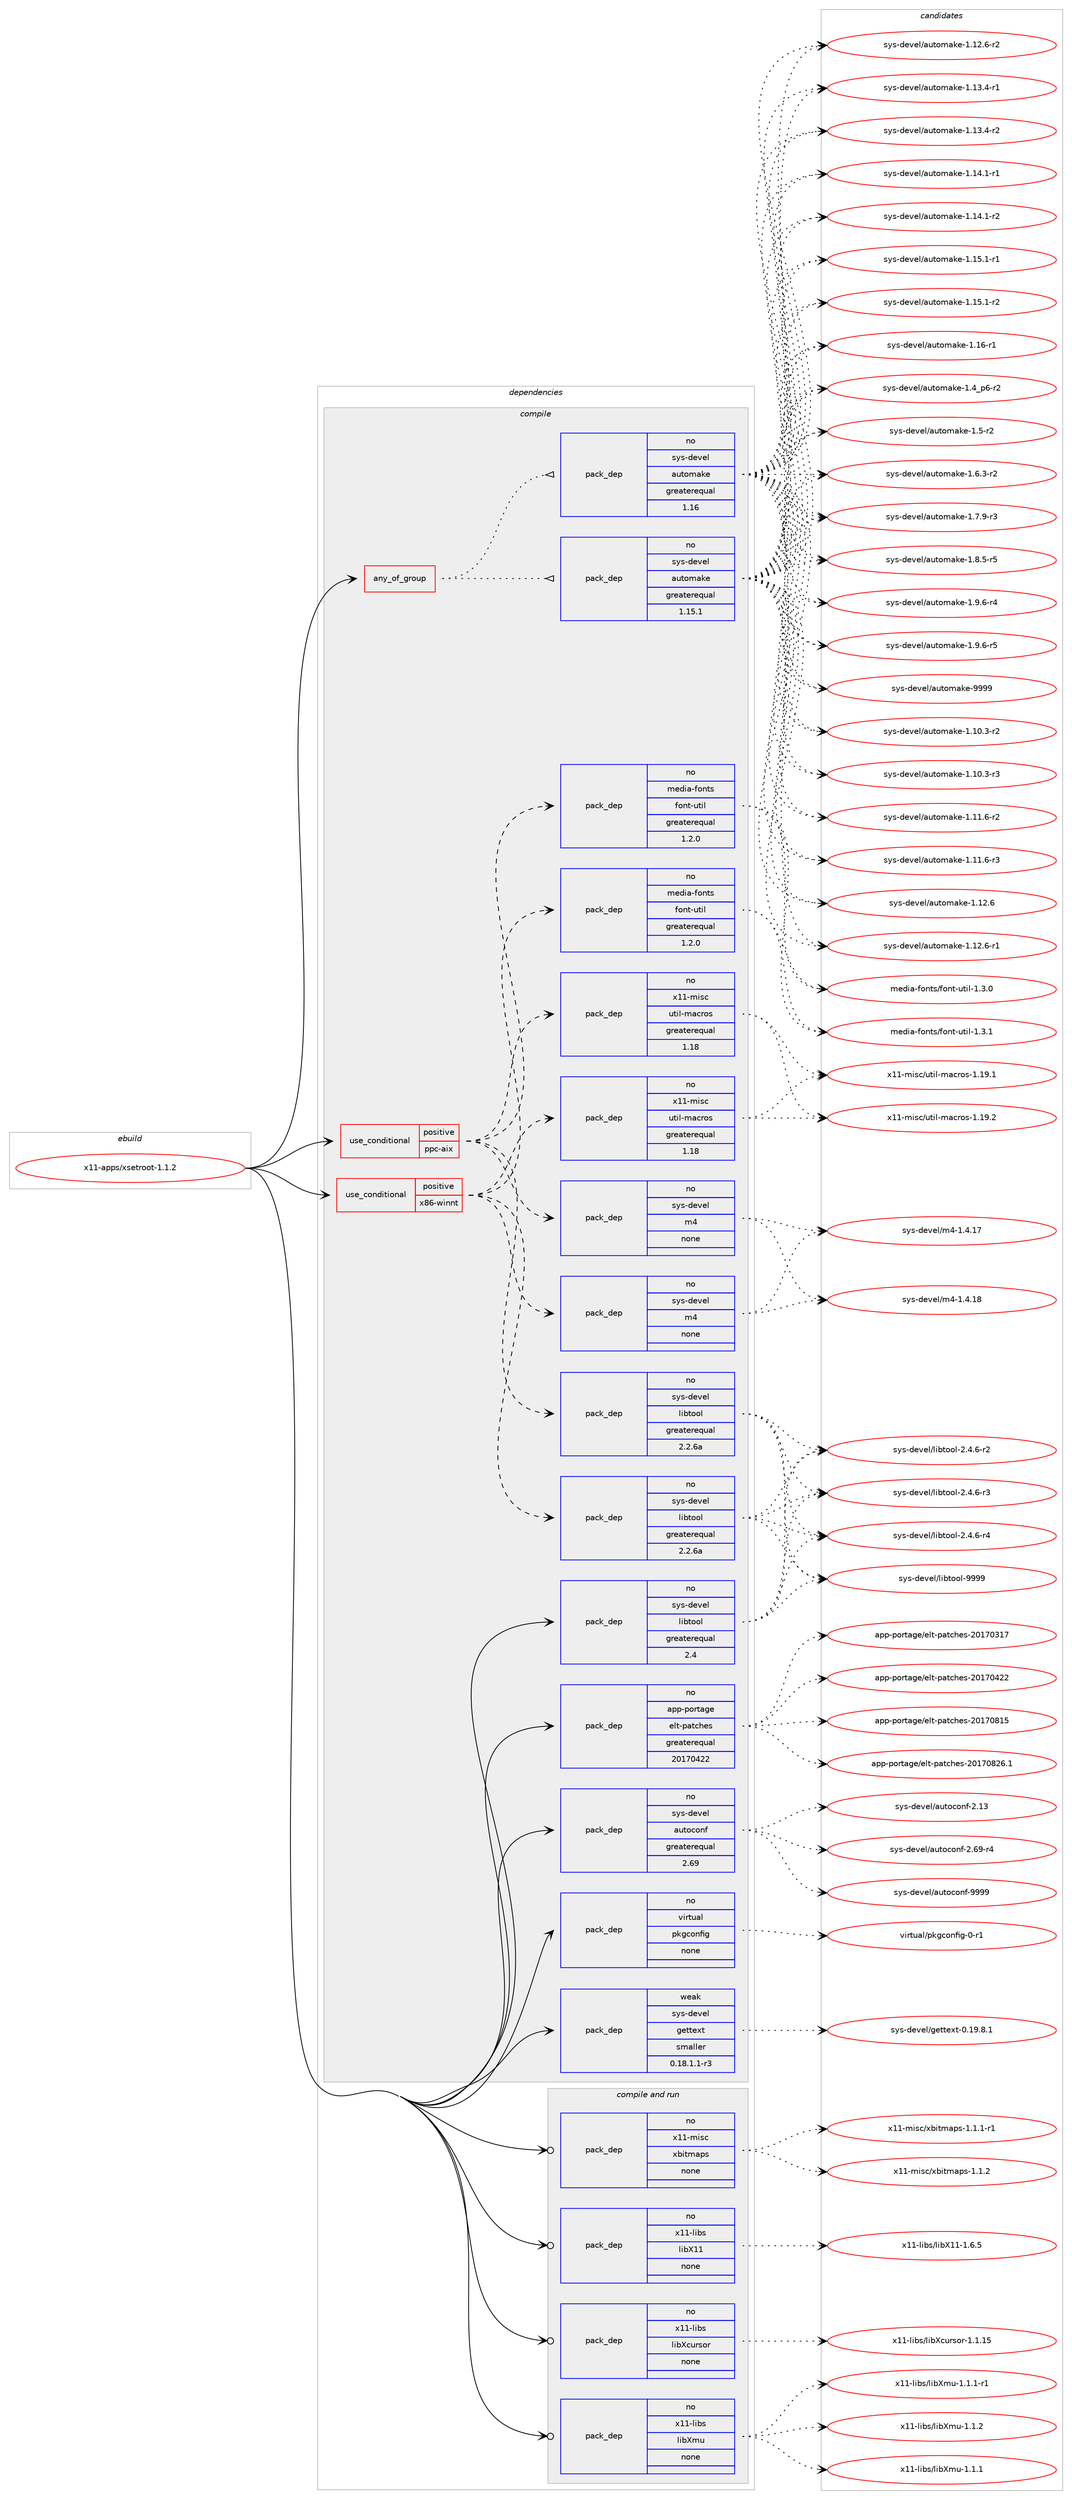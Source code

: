 digraph prolog {

# *************
# Graph options
# *************

newrank=true;
concentrate=true;
compound=true;
graph [rankdir=LR,fontname=Helvetica,fontsize=10,ranksep=1.5];#, ranksep=2.5, nodesep=0.2];
edge  [arrowhead=vee];
node  [fontname=Helvetica,fontsize=10];

# **********
# The ebuild
# **********

subgraph cluster_leftcol {
color=gray;
rank=same;
label=<<i>ebuild</i>>;
id [label="x11-apps/xsetroot-1.1.2", color=red, width=4, href="../x11-apps/xsetroot-1.1.2.svg"];
}

# ****************
# The dependencies
# ****************

subgraph cluster_midcol {
color=gray;
label=<<i>dependencies</i>>;
subgraph cluster_compile {
fillcolor="#eeeeee";
style=filled;
label=<<i>compile</i>>;
subgraph any156 {
dependency8978 [label=<<TABLE BORDER="0" CELLBORDER="1" CELLSPACING="0" CELLPADDING="4"><TR><TD CELLPADDING="10">any_of_group</TD></TR></TABLE>>, shape=none, color=red];subgraph pack7708 {
dependency8979 [label=<<TABLE BORDER="0" CELLBORDER="1" CELLSPACING="0" CELLPADDING="4" WIDTH="220"><TR><TD ROWSPAN="6" CELLPADDING="30">pack_dep</TD></TR><TR><TD WIDTH="110">no</TD></TR><TR><TD>sys-devel</TD></TR><TR><TD>automake</TD></TR><TR><TD>greaterequal</TD></TR><TR><TD>1.16</TD></TR></TABLE>>, shape=none, color=blue];
}
dependency8978:e -> dependency8979:w [weight=20,style="dotted",arrowhead="oinv"];
subgraph pack7709 {
dependency8980 [label=<<TABLE BORDER="0" CELLBORDER="1" CELLSPACING="0" CELLPADDING="4" WIDTH="220"><TR><TD ROWSPAN="6" CELLPADDING="30">pack_dep</TD></TR><TR><TD WIDTH="110">no</TD></TR><TR><TD>sys-devel</TD></TR><TR><TD>automake</TD></TR><TR><TD>greaterequal</TD></TR><TR><TD>1.15.1</TD></TR></TABLE>>, shape=none, color=blue];
}
dependency8978:e -> dependency8980:w [weight=20,style="dotted",arrowhead="oinv"];
}
id:e -> dependency8978:w [weight=20,style="solid",arrowhead="vee"];
subgraph cond1082 {
dependency8981 [label=<<TABLE BORDER="0" CELLBORDER="1" CELLSPACING="0" CELLPADDING="4"><TR><TD ROWSPAN="3" CELLPADDING="10">use_conditional</TD></TR><TR><TD>positive</TD></TR><TR><TD>ppc-aix</TD></TR></TABLE>>, shape=none, color=red];
subgraph pack7710 {
dependency8982 [label=<<TABLE BORDER="0" CELLBORDER="1" CELLSPACING="0" CELLPADDING="4" WIDTH="220"><TR><TD ROWSPAN="6" CELLPADDING="30">pack_dep</TD></TR><TR><TD WIDTH="110">no</TD></TR><TR><TD>sys-devel</TD></TR><TR><TD>libtool</TD></TR><TR><TD>greaterequal</TD></TR><TR><TD>2.2.6a</TD></TR></TABLE>>, shape=none, color=blue];
}
dependency8981:e -> dependency8982:w [weight=20,style="dashed",arrowhead="vee"];
subgraph pack7711 {
dependency8983 [label=<<TABLE BORDER="0" CELLBORDER="1" CELLSPACING="0" CELLPADDING="4" WIDTH="220"><TR><TD ROWSPAN="6" CELLPADDING="30">pack_dep</TD></TR><TR><TD WIDTH="110">no</TD></TR><TR><TD>sys-devel</TD></TR><TR><TD>m4</TD></TR><TR><TD>none</TD></TR><TR><TD></TD></TR></TABLE>>, shape=none, color=blue];
}
dependency8981:e -> dependency8983:w [weight=20,style="dashed",arrowhead="vee"];
subgraph pack7712 {
dependency8984 [label=<<TABLE BORDER="0" CELLBORDER="1" CELLSPACING="0" CELLPADDING="4" WIDTH="220"><TR><TD ROWSPAN="6" CELLPADDING="30">pack_dep</TD></TR><TR><TD WIDTH="110">no</TD></TR><TR><TD>x11-misc</TD></TR><TR><TD>util-macros</TD></TR><TR><TD>greaterequal</TD></TR><TR><TD>1.18</TD></TR></TABLE>>, shape=none, color=blue];
}
dependency8981:e -> dependency8984:w [weight=20,style="dashed",arrowhead="vee"];
subgraph pack7713 {
dependency8985 [label=<<TABLE BORDER="0" CELLBORDER="1" CELLSPACING="0" CELLPADDING="4" WIDTH="220"><TR><TD ROWSPAN="6" CELLPADDING="30">pack_dep</TD></TR><TR><TD WIDTH="110">no</TD></TR><TR><TD>media-fonts</TD></TR><TR><TD>font-util</TD></TR><TR><TD>greaterequal</TD></TR><TR><TD>1.2.0</TD></TR></TABLE>>, shape=none, color=blue];
}
dependency8981:e -> dependency8985:w [weight=20,style="dashed",arrowhead="vee"];
}
id:e -> dependency8981:w [weight=20,style="solid",arrowhead="vee"];
subgraph cond1083 {
dependency8986 [label=<<TABLE BORDER="0" CELLBORDER="1" CELLSPACING="0" CELLPADDING="4"><TR><TD ROWSPAN="3" CELLPADDING="10">use_conditional</TD></TR><TR><TD>positive</TD></TR><TR><TD>x86-winnt</TD></TR></TABLE>>, shape=none, color=red];
subgraph pack7714 {
dependency8987 [label=<<TABLE BORDER="0" CELLBORDER="1" CELLSPACING="0" CELLPADDING="4" WIDTH="220"><TR><TD ROWSPAN="6" CELLPADDING="30">pack_dep</TD></TR><TR><TD WIDTH="110">no</TD></TR><TR><TD>sys-devel</TD></TR><TR><TD>libtool</TD></TR><TR><TD>greaterequal</TD></TR><TR><TD>2.2.6a</TD></TR></TABLE>>, shape=none, color=blue];
}
dependency8986:e -> dependency8987:w [weight=20,style="dashed",arrowhead="vee"];
subgraph pack7715 {
dependency8988 [label=<<TABLE BORDER="0" CELLBORDER="1" CELLSPACING="0" CELLPADDING="4" WIDTH="220"><TR><TD ROWSPAN="6" CELLPADDING="30">pack_dep</TD></TR><TR><TD WIDTH="110">no</TD></TR><TR><TD>sys-devel</TD></TR><TR><TD>m4</TD></TR><TR><TD>none</TD></TR><TR><TD></TD></TR></TABLE>>, shape=none, color=blue];
}
dependency8986:e -> dependency8988:w [weight=20,style="dashed",arrowhead="vee"];
subgraph pack7716 {
dependency8989 [label=<<TABLE BORDER="0" CELLBORDER="1" CELLSPACING="0" CELLPADDING="4" WIDTH="220"><TR><TD ROWSPAN="6" CELLPADDING="30">pack_dep</TD></TR><TR><TD WIDTH="110">no</TD></TR><TR><TD>x11-misc</TD></TR><TR><TD>util-macros</TD></TR><TR><TD>greaterequal</TD></TR><TR><TD>1.18</TD></TR></TABLE>>, shape=none, color=blue];
}
dependency8986:e -> dependency8989:w [weight=20,style="dashed",arrowhead="vee"];
subgraph pack7717 {
dependency8990 [label=<<TABLE BORDER="0" CELLBORDER="1" CELLSPACING="0" CELLPADDING="4" WIDTH="220"><TR><TD ROWSPAN="6" CELLPADDING="30">pack_dep</TD></TR><TR><TD WIDTH="110">no</TD></TR><TR><TD>media-fonts</TD></TR><TR><TD>font-util</TD></TR><TR><TD>greaterequal</TD></TR><TR><TD>1.2.0</TD></TR></TABLE>>, shape=none, color=blue];
}
dependency8986:e -> dependency8990:w [weight=20,style="dashed",arrowhead="vee"];
}
id:e -> dependency8986:w [weight=20,style="solid",arrowhead="vee"];
subgraph pack7718 {
dependency8991 [label=<<TABLE BORDER="0" CELLBORDER="1" CELLSPACING="0" CELLPADDING="4" WIDTH="220"><TR><TD ROWSPAN="6" CELLPADDING="30">pack_dep</TD></TR><TR><TD WIDTH="110">no</TD></TR><TR><TD>app-portage</TD></TR><TR><TD>elt-patches</TD></TR><TR><TD>greaterequal</TD></TR><TR><TD>20170422</TD></TR></TABLE>>, shape=none, color=blue];
}
id:e -> dependency8991:w [weight=20,style="solid",arrowhead="vee"];
subgraph pack7719 {
dependency8992 [label=<<TABLE BORDER="0" CELLBORDER="1" CELLSPACING="0" CELLPADDING="4" WIDTH="220"><TR><TD ROWSPAN="6" CELLPADDING="30">pack_dep</TD></TR><TR><TD WIDTH="110">no</TD></TR><TR><TD>sys-devel</TD></TR><TR><TD>autoconf</TD></TR><TR><TD>greaterequal</TD></TR><TR><TD>2.69</TD></TR></TABLE>>, shape=none, color=blue];
}
id:e -> dependency8992:w [weight=20,style="solid",arrowhead="vee"];
subgraph pack7720 {
dependency8993 [label=<<TABLE BORDER="0" CELLBORDER="1" CELLSPACING="0" CELLPADDING="4" WIDTH="220"><TR><TD ROWSPAN="6" CELLPADDING="30">pack_dep</TD></TR><TR><TD WIDTH="110">no</TD></TR><TR><TD>sys-devel</TD></TR><TR><TD>libtool</TD></TR><TR><TD>greaterequal</TD></TR><TR><TD>2.4</TD></TR></TABLE>>, shape=none, color=blue];
}
id:e -> dependency8993:w [weight=20,style="solid",arrowhead="vee"];
subgraph pack7721 {
dependency8994 [label=<<TABLE BORDER="0" CELLBORDER="1" CELLSPACING="0" CELLPADDING="4" WIDTH="220"><TR><TD ROWSPAN="6" CELLPADDING="30">pack_dep</TD></TR><TR><TD WIDTH="110">no</TD></TR><TR><TD>virtual</TD></TR><TR><TD>pkgconfig</TD></TR><TR><TD>none</TD></TR><TR><TD></TD></TR></TABLE>>, shape=none, color=blue];
}
id:e -> dependency8994:w [weight=20,style="solid",arrowhead="vee"];
subgraph pack7722 {
dependency8995 [label=<<TABLE BORDER="0" CELLBORDER="1" CELLSPACING="0" CELLPADDING="4" WIDTH="220"><TR><TD ROWSPAN="6" CELLPADDING="30">pack_dep</TD></TR><TR><TD WIDTH="110">weak</TD></TR><TR><TD>sys-devel</TD></TR><TR><TD>gettext</TD></TR><TR><TD>smaller</TD></TR><TR><TD>0.18.1.1-r3</TD></TR></TABLE>>, shape=none, color=blue];
}
id:e -> dependency8995:w [weight=20,style="solid",arrowhead="vee"];
}
subgraph cluster_compileandrun {
fillcolor="#eeeeee";
style=filled;
label=<<i>compile and run</i>>;
subgraph pack7723 {
dependency8996 [label=<<TABLE BORDER="0" CELLBORDER="1" CELLSPACING="0" CELLPADDING="4" WIDTH="220"><TR><TD ROWSPAN="6" CELLPADDING="30">pack_dep</TD></TR><TR><TD WIDTH="110">no</TD></TR><TR><TD>x11-libs</TD></TR><TR><TD>libX11</TD></TR><TR><TD>none</TD></TR><TR><TD></TD></TR></TABLE>>, shape=none, color=blue];
}
id:e -> dependency8996:w [weight=20,style="solid",arrowhead="odotvee"];
subgraph pack7724 {
dependency8997 [label=<<TABLE BORDER="0" CELLBORDER="1" CELLSPACING="0" CELLPADDING="4" WIDTH="220"><TR><TD ROWSPAN="6" CELLPADDING="30">pack_dep</TD></TR><TR><TD WIDTH="110">no</TD></TR><TR><TD>x11-libs</TD></TR><TR><TD>libXcursor</TD></TR><TR><TD>none</TD></TR><TR><TD></TD></TR></TABLE>>, shape=none, color=blue];
}
id:e -> dependency8997:w [weight=20,style="solid",arrowhead="odotvee"];
subgraph pack7725 {
dependency8998 [label=<<TABLE BORDER="0" CELLBORDER="1" CELLSPACING="0" CELLPADDING="4" WIDTH="220"><TR><TD ROWSPAN="6" CELLPADDING="30">pack_dep</TD></TR><TR><TD WIDTH="110">no</TD></TR><TR><TD>x11-libs</TD></TR><TR><TD>libXmu</TD></TR><TR><TD>none</TD></TR><TR><TD></TD></TR></TABLE>>, shape=none, color=blue];
}
id:e -> dependency8998:w [weight=20,style="solid",arrowhead="odotvee"];
subgraph pack7726 {
dependency8999 [label=<<TABLE BORDER="0" CELLBORDER="1" CELLSPACING="0" CELLPADDING="4" WIDTH="220"><TR><TD ROWSPAN="6" CELLPADDING="30">pack_dep</TD></TR><TR><TD WIDTH="110">no</TD></TR><TR><TD>x11-misc</TD></TR><TR><TD>xbitmaps</TD></TR><TR><TD>none</TD></TR><TR><TD></TD></TR></TABLE>>, shape=none, color=blue];
}
id:e -> dependency8999:w [weight=20,style="solid",arrowhead="odotvee"];
}
subgraph cluster_run {
fillcolor="#eeeeee";
style=filled;
label=<<i>run</i>>;
}
}

# **************
# The candidates
# **************

subgraph cluster_choices {
rank=same;
color=gray;
label=<<i>candidates</i>>;

subgraph choice7708 {
color=black;
nodesep=1;
choice11512111545100101118101108479711711611110997107101454946494846514511450 [label="sys-devel/automake-1.10.3-r2", color=red, width=4,href="../sys-devel/automake-1.10.3-r2.svg"];
choice11512111545100101118101108479711711611110997107101454946494846514511451 [label="sys-devel/automake-1.10.3-r3", color=red, width=4,href="../sys-devel/automake-1.10.3-r3.svg"];
choice11512111545100101118101108479711711611110997107101454946494946544511450 [label="sys-devel/automake-1.11.6-r2", color=red, width=4,href="../sys-devel/automake-1.11.6-r2.svg"];
choice11512111545100101118101108479711711611110997107101454946494946544511451 [label="sys-devel/automake-1.11.6-r3", color=red, width=4,href="../sys-devel/automake-1.11.6-r3.svg"];
choice1151211154510010111810110847971171161111099710710145494649504654 [label="sys-devel/automake-1.12.6", color=red, width=4,href="../sys-devel/automake-1.12.6.svg"];
choice11512111545100101118101108479711711611110997107101454946495046544511449 [label="sys-devel/automake-1.12.6-r1", color=red, width=4,href="../sys-devel/automake-1.12.6-r1.svg"];
choice11512111545100101118101108479711711611110997107101454946495046544511450 [label="sys-devel/automake-1.12.6-r2", color=red, width=4,href="../sys-devel/automake-1.12.6-r2.svg"];
choice11512111545100101118101108479711711611110997107101454946495146524511449 [label="sys-devel/automake-1.13.4-r1", color=red, width=4,href="../sys-devel/automake-1.13.4-r1.svg"];
choice11512111545100101118101108479711711611110997107101454946495146524511450 [label="sys-devel/automake-1.13.4-r2", color=red, width=4,href="../sys-devel/automake-1.13.4-r2.svg"];
choice11512111545100101118101108479711711611110997107101454946495246494511449 [label="sys-devel/automake-1.14.1-r1", color=red, width=4,href="../sys-devel/automake-1.14.1-r1.svg"];
choice11512111545100101118101108479711711611110997107101454946495246494511450 [label="sys-devel/automake-1.14.1-r2", color=red, width=4,href="../sys-devel/automake-1.14.1-r2.svg"];
choice11512111545100101118101108479711711611110997107101454946495346494511449 [label="sys-devel/automake-1.15.1-r1", color=red, width=4,href="../sys-devel/automake-1.15.1-r1.svg"];
choice11512111545100101118101108479711711611110997107101454946495346494511450 [label="sys-devel/automake-1.15.1-r2", color=red, width=4,href="../sys-devel/automake-1.15.1-r2.svg"];
choice1151211154510010111810110847971171161111099710710145494649544511449 [label="sys-devel/automake-1.16-r1", color=red, width=4,href="../sys-devel/automake-1.16-r1.svg"];
choice115121115451001011181011084797117116111109971071014549465295112544511450 [label="sys-devel/automake-1.4_p6-r2", color=red, width=4,href="../sys-devel/automake-1.4_p6-r2.svg"];
choice11512111545100101118101108479711711611110997107101454946534511450 [label="sys-devel/automake-1.5-r2", color=red, width=4,href="../sys-devel/automake-1.5-r2.svg"];
choice115121115451001011181011084797117116111109971071014549465446514511450 [label="sys-devel/automake-1.6.3-r2", color=red, width=4,href="../sys-devel/automake-1.6.3-r2.svg"];
choice115121115451001011181011084797117116111109971071014549465546574511451 [label="sys-devel/automake-1.7.9-r3", color=red, width=4,href="../sys-devel/automake-1.7.9-r3.svg"];
choice115121115451001011181011084797117116111109971071014549465646534511453 [label="sys-devel/automake-1.8.5-r5", color=red, width=4,href="../sys-devel/automake-1.8.5-r5.svg"];
choice115121115451001011181011084797117116111109971071014549465746544511452 [label="sys-devel/automake-1.9.6-r4", color=red, width=4,href="../sys-devel/automake-1.9.6-r4.svg"];
choice115121115451001011181011084797117116111109971071014549465746544511453 [label="sys-devel/automake-1.9.6-r5", color=red, width=4,href="../sys-devel/automake-1.9.6-r5.svg"];
choice115121115451001011181011084797117116111109971071014557575757 [label="sys-devel/automake-9999", color=red, width=4,href="../sys-devel/automake-9999.svg"];
dependency8979:e -> choice11512111545100101118101108479711711611110997107101454946494846514511450:w [style=dotted,weight="100"];
dependency8979:e -> choice11512111545100101118101108479711711611110997107101454946494846514511451:w [style=dotted,weight="100"];
dependency8979:e -> choice11512111545100101118101108479711711611110997107101454946494946544511450:w [style=dotted,weight="100"];
dependency8979:e -> choice11512111545100101118101108479711711611110997107101454946494946544511451:w [style=dotted,weight="100"];
dependency8979:e -> choice1151211154510010111810110847971171161111099710710145494649504654:w [style=dotted,weight="100"];
dependency8979:e -> choice11512111545100101118101108479711711611110997107101454946495046544511449:w [style=dotted,weight="100"];
dependency8979:e -> choice11512111545100101118101108479711711611110997107101454946495046544511450:w [style=dotted,weight="100"];
dependency8979:e -> choice11512111545100101118101108479711711611110997107101454946495146524511449:w [style=dotted,weight="100"];
dependency8979:e -> choice11512111545100101118101108479711711611110997107101454946495146524511450:w [style=dotted,weight="100"];
dependency8979:e -> choice11512111545100101118101108479711711611110997107101454946495246494511449:w [style=dotted,weight="100"];
dependency8979:e -> choice11512111545100101118101108479711711611110997107101454946495246494511450:w [style=dotted,weight="100"];
dependency8979:e -> choice11512111545100101118101108479711711611110997107101454946495346494511449:w [style=dotted,weight="100"];
dependency8979:e -> choice11512111545100101118101108479711711611110997107101454946495346494511450:w [style=dotted,weight="100"];
dependency8979:e -> choice1151211154510010111810110847971171161111099710710145494649544511449:w [style=dotted,weight="100"];
dependency8979:e -> choice115121115451001011181011084797117116111109971071014549465295112544511450:w [style=dotted,weight="100"];
dependency8979:e -> choice11512111545100101118101108479711711611110997107101454946534511450:w [style=dotted,weight="100"];
dependency8979:e -> choice115121115451001011181011084797117116111109971071014549465446514511450:w [style=dotted,weight="100"];
dependency8979:e -> choice115121115451001011181011084797117116111109971071014549465546574511451:w [style=dotted,weight="100"];
dependency8979:e -> choice115121115451001011181011084797117116111109971071014549465646534511453:w [style=dotted,weight="100"];
dependency8979:e -> choice115121115451001011181011084797117116111109971071014549465746544511452:w [style=dotted,weight="100"];
dependency8979:e -> choice115121115451001011181011084797117116111109971071014549465746544511453:w [style=dotted,weight="100"];
dependency8979:e -> choice115121115451001011181011084797117116111109971071014557575757:w [style=dotted,weight="100"];
}
subgraph choice7709 {
color=black;
nodesep=1;
choice11512111545100101118101108479711711611110997107101454946494846514511450 [label="sys-devel/automake-1.10.3-r2", color=red, width=4,href="../sys-devel/automake-1.10.3-r2.svg"];
choice11512111545100101118101108479711711611110997107101454946494846514511451 [label="sys-devel/automake-1.10.3-r3", color=red, width=4,href="../sys-devel/automake-1.10.3-r3.svg"];
choice11512111545100101118101108479711711611110997107101454946494946544511450 [label="sys-devel/automake-1.11.6-r2", color=red, width=4,href="../sys-devel/automake-1.11.6-r2.svg"];
choice11512111545100101118101108479711711611110997107101454946494946544511451 [label="sys-devel/automake-1.11.6-r3", color=red, width=4,href="../sys-devel/automake-1.11.6-r3.svg"];
choice1151211154510010111810110847971171161111099710710145494649504654 [label="sys-devel/automake-1.12.6", color=red, width=4,href="../sys-devel/automake-1.12.6.svg"];
choice11512111545100101118101108479711711611110997107101454946495046544511449 [label="sys-devel/automake-1.12.6-r1", color=red, width=4,href="../sys-devel/automake-1.12.6-r1.svg"];
choice11512111545100101118101108479711711611110997107101454946495046544511450 [label="sys-devel/automake-1.12.6-r2", color=red, width=4,href="../sys-devel/automake-1.12.6-r2.svg"];
choice11512111545100101118101108479711711611110997107101454946495146524511449 [label="sys-devel/automake-1.13.4-r1", color=red, width=4,href="../sys-devel/automake-1.13.4-r1.svg"];
choice11512111545100101118101108479711711611110997107101454946495146524511450 [label="sys-devel/automake-1.13.4-r2", color=red, width=4,href="../sys-devel/automake-1.13.4-r2.svg"];
choice11512111545100101118101108479711711611110997107101454946495246494511449 [label="sys-devel/automake-1.14.1-r1", color=red, width=4,href="../sys-devel/automake-1.14.1-r1.svg"];
choice11512111545100101118101108479711711611110997107101454946495246494511450 [label="sys-devel/automake-1.14.1-r2", color=red, width=4,href="../sys-devel/automake-1.14.1-r2.svg"];
choice11512111545100101118101108479711711611110997107101454946495346494511449 [label="sys-devel/automake-1.15.1-r1", color=red, width=4,href="../sys-devel/automake-1.15.1-r1.svg"];
choice11512111545100101118101108479711711611110997107101454946495346494511450 [label="sys-devel/automake-1.15.1-r2", color=red, width=4,href="../sys-devel/automake-1.15.1-r2.svg"];
choice1151211154510010111810110847971171161111099710710145494649544511449 [label="sys-devel/automake-1.16-r1", color=red, width=4,href="../sys-devel/automake-1.16-r1.svg"];
choice115121115451001011181011084797117116111109971071014549465295112544511450 [label="sys-devel/automake-1.4_p6-r2", color=red, width=4,href="../sys-devel/automake-1.4_p6-r2.svg"];
choice11512111545100101118101108479711711611110997107101454946534511450 [label="sys-devel/automake-1.5-r2", color=red, width=4,href="../sys-devel/automake-1.5-r2.svg"];
choice115121115451001011181011084797117116111109971071014549465446514511450 [label="sys-devel/automake-1.6.3-r2", color=red, width=4,href="../sys-devel/automake-1.6.3-r2.svg"];
choice115121115451001011181011084797117116111109971071014549465546574511451 [label="sys-devel/automake-1.7.9-r3", color=red, width=4,href="../sys-devel/automake-1.7.9-r3.svg"];
choice115121115451001011181011084797117116111109971071014549465646534511453 [label="sys-devel/automake-1.8.5-r5", color=red, width=4,href="../sys-devel/automake-1.8.5-r5.svg"];
choice115121115451001011181011084797117116111109971071014549465746544511452 [label="sys-devel/automake-1.9.6-r4", color=red, width=4,href="../sys-devel/automake-1.9.6-r4.svg"];
choice115121115451001011181011084797117116111109971071014549465746544511453 [label="sys-devel/automake-1.9.6-r5", color=red, width=4,href="../sys-devel/automake-1.9.6-r5.svg"];
choice115121115451001011181011084797117116111109971071014557575757 [label="sys-devel/automake-9999", color=red, width=4,href="../sys-devel/automake-9999.svg"];
dependency8980:e -> choice11512111545100101118101108479711711611110997107101454946494846514511450:w [style=dotted,weight="100"];
dependency8980:e -> choice11512111545100101118101108479711711611110997107101454946494846514511451:w [style=dotted,weight="100"];
dependency8980:e -> choice11512111545100101118101108479711711611110997107101454946494946544511450:w [style=dotted,weight="100"];
dependency8980:e -> choice11512111545100101118101108479711711611110997107101454946494946544511451:w [style=dotted,weight="100"];
dependency8980:e -> choice1151211154510010111810110847971171161111099710710145494649504654:w [style=dotted,weight="100"];
dependency8980:e -> choice11512111545100101118101108479711711611110997107101454946495046544511449:w [style=dotted,weight="100"];
dependency8980:e -> choice11512111545100101118101108479711711611110997107101454946495046544511450:w [style=dotted,weight="100"];
dependency8980:e -> choice11512111545100101118101108479711711611110997107101454946495146524511449:w [style=dotted,weight="100"];
dependency8980:e -> choice11512111545100101118101108479711711611110997107101454946495146524511450:w [style=dotted,weight="100"];
dependency8980:e -> choice11512111545100101118101108479711711611110997107101454946495246494511449:w [style=dotted,weight="100"];
dependency8980:e -> choice11512111545100101118101108479711711611110997107101454946495246494511450:w [style=dotted,weight="100"];
dependency8980:e -> choice11512111545100101118101108479711711611110997107101454946495346494511449:w [style=dotted,weight="100"];
dependency8980:e -> choice11512111545100101118101108479711711611110997107101454946495346494511450:w [style=dotted,weight="100"];
dependency8980:e -> choice1151211154510010111810110847971171161111099710710145494649544511449:w [style=dotted,weight="100"];
dependency8980:e -> choice115121115451001011181011084797117116111109971071014549465295112544511450:w [style=dotted,weight="100"];
dependency8980:e -> choice11512111545100101118101108479711711611110997107101454946534511450:w [style=dotted,weight="100"];
dependency8980:e -> choice115121115451001011181011084797117116111109971071014549465446514511450:w [style=dotted,weight="100"];
dependency8980:e -> choice115121115451001011181011084797117116111109971071014549465546574511451:w [style=dotted,weight="100"];
dependency8980:e -> choice115121115451001011181011084797117116111109971071014549465646534511453:w [style=dotted,weight="100"];
dependency8980:e -> choice115121115451001011181011084797117116111109971071014549465746544511452:w [style=dotted,weight="100"];
dependency8980:e -> choice115121115451001011181011084797117116111109971071014549465746544511453:w [style=dotted,weight="100"];
dependency8980:e -> choice115121115451001011181011084797117116111109971071014557575757:w [style=dotted,weight="100"];
}
subgraph choice7710 {
color=black;
nodesep=1;
choice1151211154510010111810110847108105981161111111084550465246544511450 [label="sys-devel/libtool-2.4.6-r2", color=red, width=4,href="../sys-devel/libtool-2.4.6-r2.svg"];
choice1151211154510010111810110847108105981161111111084550465246544511451 [label="sys-devel/libtool-2.4.6-r3", color=red, width=4,href="../sys-devel/libtool-2.4.6-r3.svg"];
choice1151211154510010111810110847108105981161111111084550465246544511452 [label="sys-devel/libtool-2.4.6-r4", color=red, width=4,href="../sys-devel/libtool-2.4.6-r4.svg"];
choice1151211154510010111810110847108105981161111111084557575757 [label="sys-devel/libtool-9999", color=red, width=4,href="../sys-devel/libtool-9999.svg"];
dependency8982:e -> choice1151211154510010111810110847108105981161111111084550465246544511450:w [style=dotted,weight="100"];
dependency8982:e -> choice1151211154510010111810110847108105981161111111084550465246544511451:w [style=dotted,weight="100"];
dependency8982:e -> choice1151211154510010111810110847108105981161111111084550465246544511452:w [style=dotted,weight="100"];
dependency8982:e -> choice1151211154510010111810110847108105981161111111084557575757:w [style=dotted,weight="100"];
}
subgraph choice7711 {
color=black;
nodesep=1;
choice11512111545100101118101108471095245494652464955 [label="sys-devel/m4-1.4.17", color=red, width=4,href="../sys-devel/m4-1.4.17.svg"];
choice11512111545100101118101108471095245494652464956 [label="sys-devel/m4-1.4.18", color=red, width=4,href="../sys-devel/m4-1.4.18.svg"];
dependency8983:e -> choice11512111545100101118101108471095245494652464955:w [style=dotted,weight="100"];
dependency8983:e -> choice11512111545100101118101108471095245494652464956:w [style=dotted,weight="100"];
}
subgraph choice7712 {
color=black;
nodesep=1;
choice120494945109105115994711711610510845109979911411111545494649574649 [label="x11-misc/util-macros-1.19.1", color=red, width=4,href="../x11-misc/util-macros-1.19.1.svg"];
choice120494945109105115994711711610510845109979911411111545494649574650 [label="x11-misc/util-macros-1.19.2", color=red, width=4,href="../x11-misc/util-macros-1.19.2.svg"];
dependency8984:e -> choice120494945109105115994711711610510845109979911411111545494649574649:w [style=dotted,weight="100"];
dependency8984:e -> choice120494945109105115994711711610510845109979911411111545494649574650:w [style=dotted,weight="100"];
}
subgraph choice7713 {
color=black;
nodesep=1;
choice10910110010597451021111101161154710211111011645117116105108454946514648 [label="media-fonts/font-util-1.3.0", color=red, width=4,href="../media-fonts/font-util-1.3.0.svg"];
choice10910110010597451021111101161154710211111011645117116105108454946514649 [label="media-fonts/font-util-1.3.1", color=red, width=4,href="../media-fonts/font-util-1.3.1.svg"];
dependency8985:e -> choice10910110010597451021111101161154710211111011645117116105108454946514648:w [style=dotted,weight="100"];
dependency8985:e -> choice10910110010597451021111101161154710211111011645117116105108454946514649:w [style=dotted,weight="100"];
}
subgraph choice7714 {
color=black;
nodesep=1;
choice1151211154510010111810110847108105981161111111084550465246544511450 [label="sys-devel/libtool-2.4.6-r2", color=red, width=4,href="../sys-devel/libtool-2.4.6-r2.svg"];
choice1151211154510010111810110847108105981161111111084550465246544511451 [label="sys-devel/libtool-2.4.6-r3", color=red, width=4,href="../sys-devel/libtool-2.4.6-r3.svg"];
choice1151211154510010111810110847108105981161111111084550465246544511452 [label="sys-devel/libtool-2.4.6-r4", color=red, width=4,href="../sys-devel/libtool-2.4.6-r4.svg"];
choice1151211154510010111810110847108105981161111111084557575757 [label="sys-devel/libtool-9999", color=red, width=4,href="../sys-devel/libtool-9999.svg"];
dependency8987:e -> choice1151211154510010111810110847108105981161111111084550465246544511450:w [style=dotted,weight="100"];
dependency8987:e -> choice1151211154510010111810110847108105981161111111084550465246544511451:w [style=dotted,weight="100"];
dependency8987:e -> choice1151211154510010111810110847108105981161111111084550465246544511452:w [style=dotted,weight="100"];
dependency8987:e -> choice1151211154510010111810110847108105981161111111084557575757:w [style=dotted,weight="100"];
}
subgraph choice7715 {
color=black;
nodesep=1;
choice11512111545100101118101108471095245494652464955 [label="sys-devel/m4-1.4.17", color=red, width=4,href="../sys-devel/m4-1.4.17.svg"];
choice11512111545100101118101108471095245494652464956 [label="sys-devel/m4-1.4.18", color=red, width=4,href="../sys-devel/m4-1.4.18.svg"];
dependency8988:e -> choice11512111545100101118101108471095245494652464955:w [style=dotted,weight="100"];
dependency8988:e -> choice11512111545100101118101108471095245494652464956:w [style=dotted,weight="100"];
}
subgraph choice7716 {
color=black;
nodesep=1;
choice120494945109105115994711711610510845109979911411111545494649574649 [label="x11-misc/util-macros-1.19.1", color=red, width=4,href="../x11-misc/util-macros-1.19.1.svg"];
choice120494945109105115994711711610510845109979911411111545494649574650 [label="x11-misc/util-macros-1.19.2", color=red, width=4,href="../x11-misc/util-macros-1.19.2.svg"];
dependency8989:e -> choice120494945109105115994711711610510845109979911411111545494649574649:w [style=dotted,weight="100"];
dependency8989:e -> choice120494945109105115994711711610510845109979911411111545494649574650:w [style=dotted,weight="100"];
}
subgraph choice7717 {
color=black;
nodesep=1;
choice10910110010597451021111101161154710211111011645117116105108454946514648 [label="media-fonts/font-util-1.3.0", color=red, width=4,href="../media-fonts/font-util-1.3.0.svg"];
choice10910110010597451021111101161154710211111011645117116105108454946514649 [label="media-fonts/font-util-1.3.1", color=red, width=4,href="../media-fonts/font-util-1.3.1.svg"];
dependency8990:e -> choice10910110010597451021111101161154710211111011645117116105108454946514648:w [style=dotted,weight="100"];
dependency8990:e -> choice10910110010597451021111101161154710211111011645117116105108454946514649:w [style=dotted,weight="100"];
}
subgraph choice7718 {
color=black;
nodesep=1;
choice97112112451121111141169710310147101108116451129711699104101115455048495548514955 [label="app-portage/elt-patches-20170317", color=red, width=4,href="../app-portage/elt-patches-20170317.svg"];
choice97112112451121111141169710310147101108116451129711699104101115455048495548525050 [label="app-portage/elt-patches-20170422", color=red, width=4,href="../app-portage/elt-patches-20170422.svg"];
choice97112112451121111141169710310147101108116451129711699104101115455048495548564953 [label="app-portage/elt-patches-20170815", color=red, width=4,href="../app-portage/elt-patches-20170815.svg"];
choice971121124511211111411697103101471011081164511297116991041011154550484955485650544649 [label="app-portage/elt-patches-20170826.1", color=red, width=4,href="../app-portage/elt-patches-20170826.1.svg"];
dependency8991:e -> choice97112112451121111141169710310147101108116451129711699104101115455048495548514955:w [style=dotted,weight="100"];
dependency8991:e -> choice97112112451121111141169710310147101108116451129711699104101115455048495548525050:w [style=dotted,weight="100"];
dependency8991:e -> choice97112112451121111141169710310147101108116451129711699104101115455048495548564953:w [style=dotted,weight="100"];
dependency8991:e -> choice971121124511211111411697103101471011081164511297116991041011154550484955485650544649:w [style=dotted,weight="100"];
}
subgraph choice7719 {
color=black;
nodesep=1;
choice115121115451001011181011084797117116111991111101024550464951 [label="sys-devel/autoconf-2.13", color=red, width=4,href="../sys-devel/autoconf-2.13.svg"];
choice1151211154510010111810110847971171161119911111010245504654574511452 [label="sys-devel/autoconf-2.69-r4", color=red, width=4,href="../sys-devel/autoconf-2.69-r4.svg"];
choice115121115451001011181011084797117116111991111101024557575757 [label="sys-devel/autoconf-9999", color=red, width=4,href="../sys-devel/autoconf-9999.svg"];
dependency8992:e -> choice115121115451001011181011084797117116111991111101024550464951:w [style=dotted,weight="100"];
dependency8992:e -> choice1151211154510010111810110847971171161119911111010245504654574511452:w [style=dotted,weight="100"];
dependency8992:e -> choice115121115451001011181011084797117116111991111101024557575757:w [style=dotted,weight="100"];
}
subgraph choice7720 {
color=black;
nodesep=1;
choice1151211154510010111810110847108105981161111111084550465246544511450 [label="sys-devel/libtool-2.4.6-r2", color=red, width=4,href="../sys-devel/libtool-2.4.6-r2.svg"];
choice1151211154510010111810110847108105981161111111084550465246544511451 [label="sys-devel/libtool-2.4.6-r3", color=red, width=4,href="../sys-devel/libtool-2.4.6-r3.svg"];
choice1151211154510010111810110847108105981161111111084550465246544511452 [label="sys-devel/libtool-2.4.6-r4", color=red, width=4,href="../sys-devel/libtool-2.4.6-r4.svg"];
choice1151211154510010111810110847108105981161111111084557575757 [label="sys-devel/libtool-9999", color=red, width=4,href="../sys-devel/libtool-9999.svg"];
dependency8993:e -> choice1151211154510010111810110847108105981161111111084550465246544511450:w [style=dotted,weight="100"];
dependency8993:e -> choice1151211154510010111810110847108105981161111111084550465246544511451:w [style=dotted,weight="100"];
dependency8993:e -> choice1151211154510010111810110847108105981161111111084550465246544511452:w [style=dotted,weight="100"];
dependency8993:e -> choice1151211154510010111810110847108105981161111111084557575757:w [style=dotted,weight="100"];
}
subgraph choice7721 {
color=black;
nodesep=1;
choice11810511411611797108471121071039911111010210510345484511449 [label="virtual/pkgconfig-0-r1", color=red, width=4,href="../virtual/pkgconfig-0-r1.svg"];
dependency8994:e -> choice11810511411611797108471121071039911111010210510345484511449:w [style=dotted,weight="100"];
}
subgraph choice7722 {
color=black;
nodesep=1;
choice1151211154510010111810110847103101116116101120116454846495746564649 [label="sys-devel/gettext-0.19.8.1", color=red, width=4,href="../sys-devel/gettext-0.19.8.1.svg"];
dependency8995:e -> choice1151211154510010111810110847103101116116101120116454846495746564649:w [style=dotted,weight="100"];
}
subgraph choice7723 {
color=black;
nodesep=1;
choice120494945108105981154710810598884949454946544653 [label="x11-libs/libX11-1.6.5", color=red, width=4,href="../x11-libs/libX11-1.6.5.svg"];
dependency8996:e -> choice120494945108105981154710810598884949454946544653:w [style=dotted,weight="100"];
}
subgraph choice7724 {
color=black;
nodesep=1;
choice120494945108105981154710810598889911711411511111445494649464953 [label="x11-libs/libXcursor-1.1.15", color=red, width=4,href="../x11-libs/libXcursor-1.1.15.svg"];
dependency8997:e -> choice120494945108105981154710810598889911711411511111445494649464953:w [style=dotted,weight="100"];
}
subgraph choice7725 {
color=black;
nodesep=1;
choice12049494510810598115471081059888109117454946494649 [label="x11-libs/libXmu-1.1.1", color=red, width=4,href="../x11-libs/libXmu-1.1.1.svg"];
choice120494945108105981154710810598881091174549464946494511449 [label="x11-libs/libXmu-1.1.1-r1", color=red, width=4,href="../x11-libs/libXmu-1.1.1-r1.svg"];
choice12049494510810598115471081059888109117454946494650 [label="x11-libs/libXmu-1.1.2", color=red, width=4,href="../x11-libs/libXmu-1.1.2.svg"];
dependency8998:e -> choice12049494510810598115471081059888109117454946494649:w [style=dotted,weight="100"];
dependency8998:e -> choice120494945108105981154710810598881091174549464946494511449:w [style=dotted,weight="100"];
dependency8998:e -> choice12049494510810598115471081059888109117454946494650:w [style=dotted,weight="100"];
}
subgraph choice7726 {
color=black;
nodesep=1;
choice120494945109105115994712098105116109971121154549464946494511449 [label="x11-misc/xbitmaps-1.1.1-r1", color=red, width=4,href="../x11-misc/xbitmaps-1.1.1-r1.svg"];
choice12049494510910511599471209810511610997112115454946494650 [label="x11-misc/xbitmaps-1.1.2", color=red, width=4,href="../x11-misc/xbitmaps-1.1.2.svg"];
dependency8999:e -> choice120494945109105115994712098105116109971121154549464946494511449:w [style=dotted,weight="100"];
dependency8999:e -> choice12049494510910511599471209810511610997112115454946494650:w [style=dotted,weight="100"];
}
}

}
